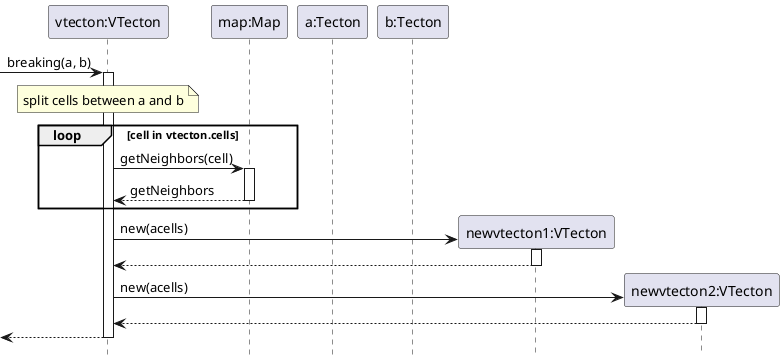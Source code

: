 @startuml
hide footbox

participant "vtecton:VTecton" as vtecton
participant "map:Map" as map
participant "a:Tecton" as a
participant "b:Tecton" as b
participant "newvtecton1:VTecton" as newvtecton1
participant "newvtecton2:VTecton" as newvtecton2

-> vtecton : breaking(a, b)
activate vtecton

note over vtecton : split cells between a and b

loop cell in vtecton.cells
    vtecton -> map : getNeighbors(cell)
    activate map

    return getNeighbors
end

create newvtecton1
vtecton -> newvtecton1 : new(acells)
activate newvtecton1

return

create newvtecton2
vtecton -> newvtecton2 : new(acells)
activate newvtecton2

return

return

@enduml